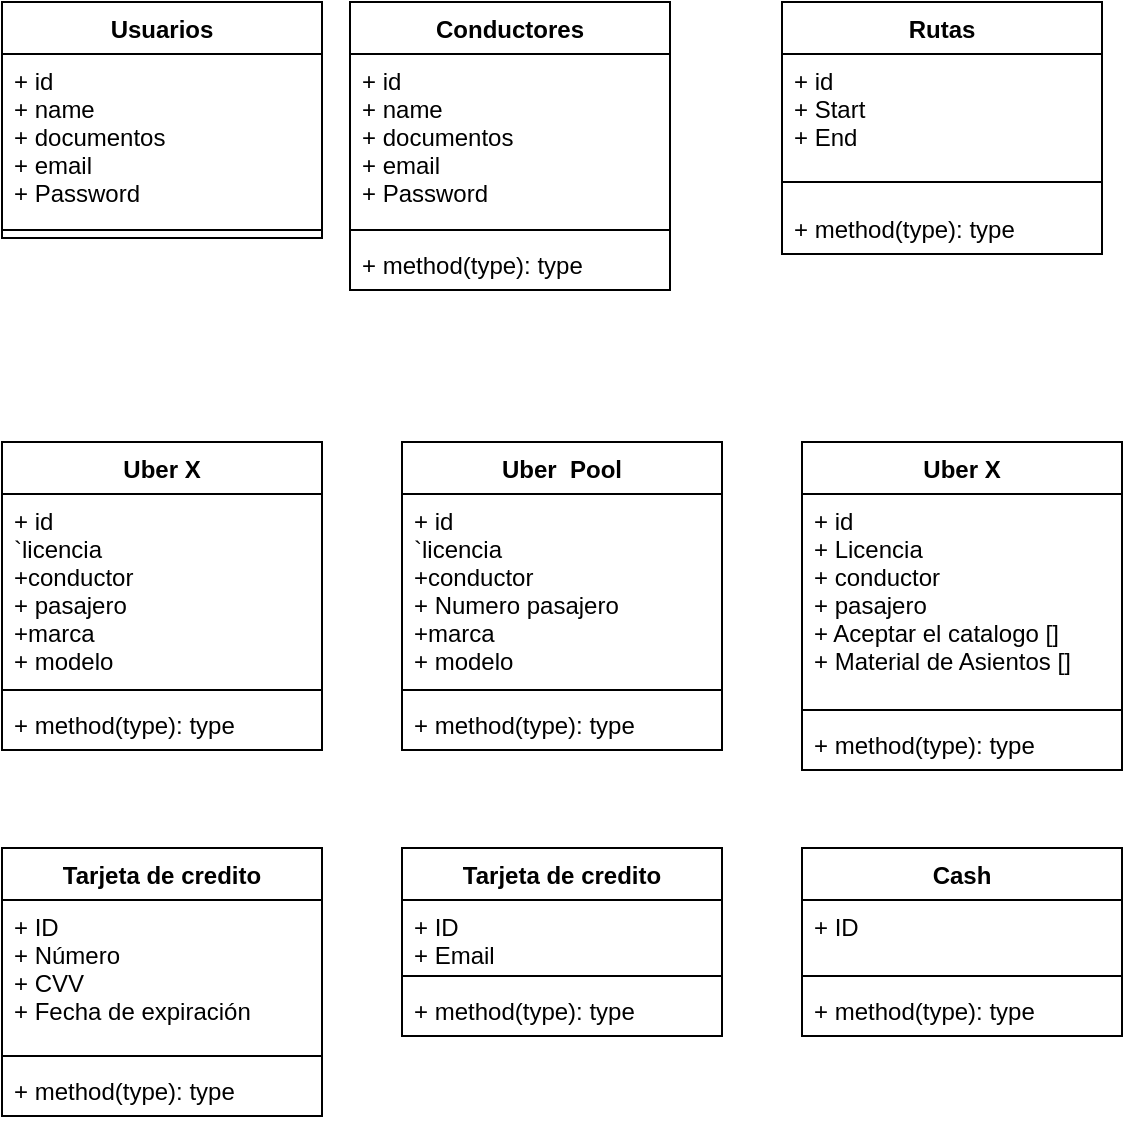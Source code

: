 <mxfile version="13.7.9" type="device" pages="3"><diagram id="dMVGpsJDNIeWkhaOZLGJ" name="Primer UML"><mxGraphModel dx="786" dy="518" grid="1" gridSize="10" guides="1" tooltips="1" connect="1" arrows="1" fold="1" page="1" pageScale="1" pageWidth="827" pageHeight="1169" math="0" shadow="0"><root><mxCell id="0"/><mxCell id="1" parent="0"/><mxCell id="v-lsMd0RPE8i-nZKaujK-1" value="Usuarios" style="swimlane;fontStyle=1;align=center;verticalAlign=top;childLayout=stackLayout;horizontal=1;startSize=26;horizontalStack=0;resizeParent=1;resizeParentMax=0;resizeLast=0;collapsible=1;marginBottom=0;" parent="1" vertex="1"><mxGeometry x="80" y="90" width="160" height="118" as="geometry"/></mxCell><mxCell id="v-lsMd0RPE8i-nZKaujK-2" value="+ id&#10;+ name&#10;+ documentos&#10;+ email&#10;+ Password" style="text;strokeColor=none;fillColor=none;align=left;verticalAlign=top;spacingLeft=4;spacingRight=4;overflow=hidden;rotatable=0;points=[[0,0.5],[1,0.5]];portConstraint=eastwest;" parent="v-lsMd0RPE8i-nZKaujK-1" vertex="1"><mxGeometry y="26" width="160" height="84" as="geometry"/></mxCell><mxCell id="v-lsMd0RPE8i-nZKaujK-3" value="" style="line;strokeWidth=1;fillColor=none;align=left;verticalAlign=middle;spacingTop=-1;spacingLeft=3;spacingRight=3;rotatable=0;labelPosition=right;points=[];portConstraint=eastwest;" parent="v-lsMd0RPE8i-nZKaujK-1" vertex="1"><mxGeometry y="110" width="160" height="8" as="geometry"/></mxCell><mxCell id="v-lsMd0RPE8i-nZKaujK-10" value="Rutas" style="swimlane;fontStyle=1;align=center;verticalAlign=top;childLayout=stackLayout;horizontal=1;startSize=26;horizontalStack=0;resizeParent=1;resizeParentMax=0;resizeLast=0;collapsible=1;marginBottom=0;" parent="1" vertex="1"><mxGeometry x="470" y="90" width="160" height="126" as="geometry"/></mxCell><mxCell id="v-lsMd0RPE8i-nZKaujK-11" value="+ id&#10;+ Start&#10;+ End" style="text;strokeColor=none;fillColor=none;align=left;verticalAlign=top;spacingLeft=4;spacingRight=4;overflow=hidden;rotatable=0;points=[[0,0.5],[1,0.5]];portConstraint=eastwest;" parent="v-lsMd0RPE8i-nZKaujK-10" vertex="1"><mxGeometry y="26" width="160" height="54" as="geometry"/></mxCell><mxCell id="v-lsMd0RPE8i-nZKaujK-12" value="" style="line;strokeWidth=1;fillColor=none;align=left;verticalAlign=middle;spacingTop=-1;spacingLeft=3;spacingRight=3;rotatable=0;labelPosition=right;points=[];portConstraint=eastwest;" parent="v-lsMd0RPE8i-nZKaujK-10" vertex="1"><mxGeometry y="80" width="160" height="20" as="geometry"/></mxCell><mxCell id="v-lsMd0RPE8i-nZKaujK-13" value="+ method(type): type" style="text;strokeColor=none;fillColor=none;align=left;verticalAlign=top;spacingLeft=4;spacingRight=4;overflow=hidden;rotatable=0;points=[[0,0.5],[1,0.5]];portConstraint=eastwest;" parent="v-lsMd0RPE8i-nZKaujK-10" vertex="1"><mxGeometry y="100" width="160" height="26" as="geometry"/></mxCell><mxCell id="v-lsMd0RPE8i-nZKaujK-30" value="Conductores" style="swimlane;fontStyle=1;align=center;verticalAlign=top;childLayout=stackLayout;horizontal=1;startSize=26;horizontalStack=0;resizeParent=1;resizeParentMax=0;resizeLast=0;collapsible=1;marginBottom=0;" parent="1" vertex="1"><mxGeometry x="254" y="90" width="160" height="144" as="geometry"/></mxCell><mxCell id="v-lsMd0RPE8i-nZKaujK-31" value="+ id&#10;+ name&#10;+ documentos&#10;+ email&#10;+ Password" style="text;strokeColor=none;fillColor=none;align=left;verticalAlign=top;spacingLeft=4;spacingRight=4;overflow=hidden;rotatable=0;points=[[0,0.5],[1,0.5]];portConstraint=eastwest;" parent="v-lsMd0RPE8i-nZKaujK-30" vertex="1"><mxGeometry y="26" width="160" height="84" as="geometry"/></mxCell><mxCell id="v-lsMd0RPE8i-nZKaujK-32" value="" style="line;strokeWidth=1;fillColor=none;align=left;verticalAlign=middle;spacingTop=-1;spacingLeft=3;spacingRight=3;rotatable=0;labelPosition=right;points=[];portConstraint=eastwest;" parent="v-lsMd0RPE8i-nZKaujK-30" vertex="1"><mxGeometry y="110" width="160" height="8" as="geometry"/></mxCell><mxCell id="v-lsMd0RPE8i-nZKaujK-33" value="+ method(type): type" style="text;strokeColor=none;fillColor=none;align=left;verticalAlign=top;spacingLeft=4;spacingRight=4;overflow=hidden;rotatable=0;points=[[0,0.5],[1,0.5]];portConstraint=eastwest;" parent="v-lsMd0RPE8i-nZKaujK-30" vertex="1"><mxGeometry y="118" width="160" height="26" as="geometry"/></mxCell><mxCell id="v-lsMd0RPE8i-nZKaujK-34" value="Uber  Pool" style="swimlane;fontStyle=1;align=center;verticalAlign=top;childLayout=stackLayout;horizontal=1;startSize=26;horizontalStack=0;resizeParent=1;resizeParentMax=0;resizeLast=0;collapsible=1;marginBottom=0;" parent="1" vertex="1"><mxGeometry x="280" y="310" width="160" height="154" as="geometry"/></mxCell><mxCell id="v-lsMd0RPE8i-nZKaujK-35" value="+ id&#10;`licencia&#10;+conductor&#10;+ Numero pasajero&#10;+marca&#10;+ modelo" style="text;strokeColor=none;fillColor=none;align=left;verticalAlign=top;spacingLeft=4;spacingRight=4;overflow=hidden;rotatable=0;points=[[0,0.5],[1,0.5]];portConstraint=eastwest;" parent="v-lsMd0RPE8i-nZKaujK-34" vertex="1"><mxGeometry y="26" width="160" height="94" as="geometry"/></mxCell><mxCell id="v-lsMd0RPE8i-nZKaujK-36" value="" style="line;strokeWidth=1;fillColor=none;align=left;verticalAlign=middle;spacingTop=-1;spacingLeft=3;spacingRight=3;rotatable=0;labelPosition=right;points=[];portConstraint=eastwest;" parent="v-lsMd0RPE8i-nZKaujK-34" vertex="1"><mxGeometry y="120" width="160" height="8" as="geometry"/></mxCell><mxCell id="v-lsMd0RPE8i-nZKaujK-37" value="+ method(type): type" style="text;strokeColor=none;fillColor=none;align=left;verticalAlign=top;spacingLeft=4;spacingRight=4;overflow=hidden;rotatable=0;points=[[0,0.5],[1,0.5]];portConstraint=eastwest;" parent="v-lsMd0RPE8i-nZKaujK-34" vertex="1"><mxGeometry y="128" width="160" height="26" as="geometry"/></mxCell><mxCell id="v-lsMd0RPE8i-nZKaujK-14" value="Uber X" style="swimlane;fontStyle=1;align=center;verticalAlign=top;childLayout=stackLayout;horizontal=1;startSize=26;horizontalStack=0;resizeParent=1;resizeParentMax=0;resizeLast=0;collapsible=1;marginBottom=0;" parent="1" vertex="1"><mxGeometry x="80" y="310" width="160" height="154" as="geometry"/></mxCell><mxCell id="v-lsMd0RPE8i-nZKaujK-15" value="+ id&#10;`licencia&#10;+conductor&#10;+ pasajero&#10;+marca&#10;+ modelo" style="text;strokeColor=none;fillColor=none;align=left;verticalAlign=top;spacingLeft=4;spacingRight=4;overflow=hidden;rotatable=0;points=[[0,0.5],[1,0.5]];portConstraint=eastwest;" parent="v-lsMd0RPE8i-nZKaujK-14" vertex="1"><mxGeometry y="26" width="160" height="94" as="geometry"/></mxCell><mxCell id="v-lsMd0RPE8i-nZKaujK-16" value="" style="line;strokeWidth=1;fillColor=none;align=left;verticalAlign=middle;spacingTop=-1;spacingLeft=3;spacingRight=3;rotatable=0;labelPosition=right;points=[];portConstraint=eastwest;" parent="v-lsMd0RPE8i-nZKaujK-14" vertex="1"><mxGeometry y="120" width="160" height="8" as="geometry"/></mxCell><mxCell id="v-lsMd0RPE8i-nZKaujK-17" value="+ method(type): type" style="text;strokeColor=none;fillColor=none;align=left;verticalAlign=top;spacingLeft=4;spacingRight=4;overflow=hidden;rotatable=0;points=[[0,0.5],[1,0.5]];portConstraint=eastwest;" parent="v-lsMd0RPE8i-nZKaujK-14" vertex="1"><mxGeometry y="128" width="160" height="26" as="geometry"/></mxCell><mxCell id="v-lsMd0RPE8i-nZKaujK-38" value="Uber X" style="swimlane;fontStyle=1;align=center;verticalAlign=top;childLayout=stackLayout;horizontal=1;startSize=26;horizontalStack=0;resizeParent=1;resizeParentMax=0;resizeLast=0;collapsible=1;marginBottom=0;" parent="1" vertex="1"><mxGeometry x="480" y="310" width="160" height="164" as="geometry"/></mxCell><mxCell id="v-lsMd0RPE8i-nZKaujK-39" value="+ id&#10;+ Licencia&#10;+ conductor&#10;+ pasajero&#10;+ Aceptar el catalogo []&#10;+ Material de Asientos []" style="text;strokeColor=none;fillColor=none;align=left;verticalAlign=top;spacingLeft=4;spacingRight=4;overflow=hidden;rotatable=0;points=[[0,0.5],[1,0.5]];portConstraint=eastwest;" parent="v-lsMd0RPE8i-nZKaujK-38" vertex="1"><mxGeometry y="26" width="160" height="104" as="geometry"/></mxCell><mxCell id="v-lsMd0RPE8i-nZKaujK-40" value="" style="line;strokeWidth=1;fillColor=none;align=left;verticalAlign=middle;spacingTop=-1;spacingLeft=3;spacingRight=3;rotatable=0;labelPosition=right;points=[];portConstraint=eastwest;" parent="v-lsMd0RPE8i-nZKaujK-38" vertex="1"><mxGeometry y="130" width="160" height="8" as="geometry"/></mxCell><mxCell id="v-lsMd0RPE8i-nZKaujK-41" value="+ method(type): type" style="text;strokeColor=none;fillColor=none;align=left;verticalAlign=top;spacingLeft=4;spacingRight=4;overflow=hidden;rotatable=0;points=[[0,0.5],[1,0.5]];portConstraint=eastwest;" parent="v-lsMd0RPE8i-nZKaujK-38" vertex="1"><mxGeometry y="138" width="160" height="26" as="geometry"/></mxCell><mxCell id="v-lsMd0RPE8i-nZKaujK-42" value="Tarjeta de credito" style="swimlane;fontStyle=1;align=center;verticalAlign=top;childLayout=stackLayout;horizontal=1;startSize=26;horizontalStack=0;resizeParent=1;resizeParentMax=0;resizeLast=0;collapsible=1;marginBottom=0;" parent="1" vertex="1"><mxGeometry x="80" y="513" width="160" height="134" as="geometry"/></mxCell><mxCell id="v-lsMd0RPE8i-nZKaujK-43" value="+ ID&#10;+ Número&#10;+ CVV&#10;+ Fecha de expiración" style="text;strokeColor=none;fillColor=none;align=left;verticalAlign=top;spacingLeft=4;spacingRight=4;overflow=hidden;rotatable=0;points=[[0,0.5],[1,0.5]];portConstraint=eastwest;" parent="v-lsMd0RPE8i-nZKaujK-42" vertex="1"><mxGeometry y="26" width="160" height="74" as="geometry"/></mxCell><mxCell id="v-lsMd0RPE8i-nZKaujK-44" value="" style="line;strokeWidth=1;fillColor=none;align=left;verticalAlign=middle;spacingTop=-1;spacingLeft=3;spacingRight=3;rotatable=0;labelPosition=right;points=[];portConstraint=eastwest;" parent="v-lsMd0RPE8i-nZKaujK-42" vertex="1"><mxGeometry y="100" width="160" height="8" as="geometry"/></mxCell><mxCell id="v-lsMd0RPE8i-nZKaujK-45" value="+ method(type): type" style="text;strokeColor=none;fillColor=none;align=left;verticalAlign=top;spacingLeft=4;spacingRight=4;overflow=hidden;rotatable=0;points=[[0,0.5],[1,0.5]];portConstraint=eastwest;" parent="v-lsMd0RPE8i-nZKaujK-42" vertex="1"><mxGeometry y="108" width="160" height="26" as="geometry"/></mxCell><mxCell id="v-lsMd0RPE8i-nZKaujK-46" value="Tarjeta de credito" style="swimlane;fontStyle=1;align=center;verticalAlign=top;childLayout=stackLayout;horizontal=1;startSize=26;horizontalStack=0;resizeParent=1;resizeParentMax=0;resizeLast=0;collapsible=1;marginBottom=0;" parent="1" vertex="1"><mxGeometry x="280" y="513" width="160" height="94" as="geometry"/></mxCell><mxCell id="v-lsMd0RPE8i-nZKaujK-47" value="+ ID&#10;+ Email" style="text;strokeColor=none;fillColor=none;align=left;verticalAlign=top;spacingLeft=4;spacingRight=4;overflow=hidden;rotatable=0;points=[[0,0.5],[1,0.5]];portConstraint=eastwest;" parent="v-lsMd0RPE8i-nZKaujK-46" vertex="1"><mxGeometry y="26" width="160" height="34" as="geometry"/></mxCell><mxCell id="v-lsMd0RPE8i-nZKaujK-48" value="" style="line;strokeWidth=1;fillColor=none;align=left;verticalAlign=middle;spacingTop=-1;spacingLeft=3;spacingRight=3;rotatable=0;labelPosition=right;points=[];portConstraint=eastwest;" parent="v-lsMd0RPE8i-nZKaujK-46" vertex="1"><mxGeometry y="60" width="160" height="8" as="geometry"/></mxCell><mxCell id="v-lsMd0RPE8i-nZKaujK-49" value="+ method(type): type" style="text;strokeColor=none;fillColor=none;align=left;verticalAlign=top;spacingLeft=4;spacingRight=4;overflow=hidden;rotatable=0;points=[[0,0.5],[1,0.5]];portConstraint=eastwest;" parent="v-lsMd0RPE8i-nZKaujK-46" vertex="1"><mxGeometry y="68" width="160" height="26" as="geometry"/></mxCell><mxCell id="v-lsMd0RPE8i-nZKaujK-50" value="Cash" style="swimlane;fontStyle=1;align=center;verticalAlign=top;childLayout=stackLayout;horizontal=1;startSize=26;horizontalStack=0;resizeParent=1;resizeParentMax=0;resizeLast=0;collapsible=1;marginBottom=0;" parent="1" vertex="1"><mxGeometry x="480" y="513" width="160" height="94" as="geometry"/></mxCell><mxCell id="v-lsMd0RPE8i-nZKaujK-51" value="+ ID" style="text;strokeColor=none;fillColor=none;align=left;verticalAlign=top;spacingLeft=4;spacingRight=4;overflow=hidden;rotatable=0;points=[[0,0.5],[1,0.5]];portConstraint=eastwest;" parent="v-lsMd0RPE8i-nZKaujK-50" vertex="1"><mxGeometry y="26" width="160" height="34" as="geometry"/></mxCell><mxCell id="v-lsMd0RPE8i-nZKaujK-52" value="" style="line;strokeWidth=1;fillColor=none;align=left;verticalAlign=middle;spacingTop=-1;spacingLeft=3;spacingRight=3;rotatable=0;labelPosition=right;points=[];portConstraint=eastwest;" parent="v-lsMd0RPE8i-nZKaujK-50" vertex="1"><mxGeometry y="60" width="160" height="8" as="geometry"/></mxCell><mxCell id="v-lsMd0RPE8i-nZKaujK-53" value="+ method(type): type" style="text;strokeColor=none;fillColor=none;align=left;verticalAlign=top;spacingLeft=4;spacingRight=4;overflow=hidden;rotatable=0;points=[[0,0.5],[1,0.5]];portConstraint=eastwest;" parent="v-lsMd0RPE8i-nZKaujK-50" vertex="1"><mxGeometry y="68" width="160" height="26" as="geometry"/></mxCell></root></mxGraphModel></diagram><diagram id="KYW3DkL1RS6ifP4rx3UP" name="Herencia"><mxGraphModel dx="1123" dy="740" grid="1" gridSize="10" guides="1" tooltips="1" connect="1" arrows="1" fold="1" page="1" pageScale="1" pageWidth="827" pageHeight="1169" math="0" shadow="0"><root><mxCell id="5crVM3BBlSiq2QyE59ri-0"/><mxCell id="5crVM3BBlSiq2QyE59ri-1" parent="5crVM3BBlSiq2QyE59ri-0"/><mxCell id="e_mZtjqzTu5tezsPSL5A-7" style="edgeStyle=orthogonalEdgeStyle;rounded=0;orthogonalLoop=1;jettySize=auto;html=1;entryX=0.5;entryY=1;entryDx=0;entryDy=0;fontColor=#A680B8;exitX=0.5;exitY=0;exitDx=0;exitDy=0;" parent="5crVM3BBlSiq2QyE59ri-1" source="e_mZtjqzTu5tezsPSL5A-0" target="-sI6tdXowZv5n6bPmn97-0" edge="1"><mxGeometry relative="1" as="geometry"/></mxCell><mxCell id="e_mZtjqzTu5tezsPSL5A-8" style="edgeStyle=orthogonalEdgeStyle;rounded=0;orthogonalLoop=1;jettySize=auto;html=1;fontColor=#A680B8;exitX=0.5;exitY=0;exitDx=0;exitDy=0;entryX=0.5;entryY=1;entryDx=0;entryDy=0;" parent="5crVM3BBlSiq2QyE59ri-1" source="e_mZtjqzTu5tezsPSL5A-3" edge="1" target="-sI6tdXowZv5n6bPmn97-0"><mxGeometry relative="1" as="geometry"><mxPoint x="200" y="150" as="targetPoint"/></mxGeometry></mxCell><mxCell id="-sI6tdXowZv5n6bPmn97-0" value="Account" style="swimlane;fontStyle=1;align=center;verticalAlign=top;childLayout=stackLayout;horizontal=1;startSize=26;horizontalStack=0;resizeParent=1;resizeParentMax=0;resizeLast=0;collapsible=1;marginBottom=0;" parent="5crVM3BBlSiq2QyE59ri-1" vertex="1"><mxGeometry x="290" y="20" width="160" height="118" as="geometry"/></mxCell><mxCell id="-sI6tdXowZv5n6bPmn97-1" value="+ id&#10;+ name&#10;+ documentos&#10;+ email&#10;+ Password" style="text;strokeColor=none;fillColor=none;align=left;verticalAlign=top;spacingLeft=4;spacingRight=4;overflow=hidden;rotatable=0;points=[[0,0.5],[1,0.5]];portConstraint=eastwest;" parent="-sI6tdXowZv5n6bPmn97-0" vertex="1"><mxGeometry y="26" width="160" height="84" as="geometry"/></mxCell><mxCell id="-sI6tdXowZv5n6bPmn97-2" value="" style="line;strokeWidth=1;fillColor=none;align=left;verticalAlign=middle;spacingTop=-1;spacingLeft=3;spacingRight=3;rotatable=0;labelPosition=right;points=[];portConstraint=eastwest;" parent="-sI6tdXowZv5n6bPmn97-0" vertex="1"><mxGeometry y="110" width="160" height="8" as="geometry"/></mxCell><mxCell id="e_mZtjqzTu5tezsPSL5A-3" value="Conductores" style="swimlane;fontStyle=1;align=center;verticalAlign=top;childLayout=stackLayout;horizontal=1;startSize=26;horizontalStack=0;resizeParent=1;resizeParentMax=0;resizeLast=0;collapsible=1;marginBottom=0;" parent="5crVM3BBlSiq2QyE59ri-1" vertex="1"><mxGeometry x="40" y="210" width="160" height="118" as="geometry"/></mxCell><mxCell id="e_mZtjqzTu5tezsPSL5A-4" value="+ id&#10;+ name&#10;+ documentos&#10;+ email&#10;+ Password" style="text;strokeColor=none;fillColor=none;align=left;verticalAlign=top;spacingLeft=4;spacingRight=4;overflow=hidden;rotatable=0;points=[[0,0.5],[1,0.5]];portConstraint=eastwest;" parent="e_mZtjqzTu5tezsPSL5A-3" vertex="1"><mxGeometry y="26" width="160" height="84" as="geometry"/></mxCell><mxCell id="e_mZtjqzTu5tezsPSL5A-5" value="" style="line;strokeWidth=1;fillColor=none;align=left;verticalAlign=middle;spacingTop=-1;spacingLeft=3;spacingRight=3;rotatable=0;labelPosition=right;points=[];portConstraint=eastwest;" parent="e_mZtjqzTu5tezsPSL5A-3" vertex="1"><mxGeometry y="110" width="160" height="8" as="geometry"/></mxCell><mxCell id="e_mZtjqzTu5tezsPSL5A-0" value="Usuarios" style="swimlane;fontStyle=1;align=center;verticalAlign=top;childLayout=stackLayout;horizontal=1;startSize=26;horizontalStack=0;resizeParent=1;resizeParentMax=0;resizeLast=0;collapsible=1;marginBottom=0;" parent="5crVM3BBlSiq2QyE59ri-1" vertex="1"><mxGeometry x="500" y="210" width="160" height="118" as="geometry"/></mxCell><mxCell id="e_mZtjqzTu5tezsPSL5A-1" value="+ id&#10;+ name&#10;+ documentos&#10;+ email&#10;+ Password" style="text;strokeColor=none;fillColor=none;align=left;verticalAlign=top;spacingLeft=4;spacingRight=4;overflow=hidden;rotatable=0;points=[[0,0.5],[1,0.5]];portConstraint=eastwest;fontColor=#A680B8;" parent="e_mZtjqzTu5tezsPSL5A-0" vertex="1"><mxGeometry y="26" width="160" height="84" as="geometry"/></mxCell><mxCell id="e_mZtjqzTu5tezsPSL5A-2" value="" style="line;strokeWidth=1;fillColor=none;align=left;verticalAlign=middle;spacingTop=-1;spacingLeft=3;spacingRight=3;rotatable=0;labelPosition=right;points=[];portConstraint=eastwest;" parent="e_mZtjqzTu5tezsPSL5A-0" vertex="1"><mxGeometry y="110" width="160" height="8" as="geometry"/></mxCell><mxCell id="itBGvH9eWImfkNqOyuKy-1" value="Carros" style="swimlane;fontStyle=1;align=center;verticalAlign=top;childLayout=stackLayout;horizontal=1;startSize=26;horizontalStack=0;resizeParent=1;resizeParentMax=0;resizeLast=0;collapsible=1;marginBottom=0;" vertex="1" parent="5crVM3BBlSiq2QyE59ri-1"><mxGeometry x="110" y="460" width="160" height="118" as="geometry"/></mxCell><mxCell id="itBGvH9eWImfkNqOyuKy-2" value="+ id&#10;+ name&#10;+ documentos&#10;+ email&#10;+ Password" style="text;strokeColor=none;fillColor=none;align=left;verticalAlign=top;spacingLeft=4;spacingRight=4;overflow=hidden;rotatable=0;points=[[0,0.5],[1,0.5]];portConstraint=eastwest;" vertex="1" parent="itBGvH9eWImfkNqOyuKy-1"><mxGeometry y="26" width="160" height="84" as="geometry"/></mxCell><mxCell id="itBGvH9eWImfkNqOyuKy-3" value="" style="line;strokeWidth=1;fillColor=none;align=left;verticalAlign=middle;spacingTop=-1;spacingLeft=3;spacingRight=3;rotatable=0;labelPosition=right;points=[];portConstraint=eastwest;" vertex="1" parent="itBGvH9eWImfkNqOyuKy-1"><mxGeometry y="110" width="160" height="8" as="geometry"/></mxCell></root></mxGraphModel></diagram><diagram id="WieITWYhfVQ1dd3wbURL" name="Página-3"><mxGraphModel dx="1950" dy="740" grid="1" gridSize="10" guides="1" tooltips="1" connect="1" arrows="1" fold="1" page="1" pageScale="1" pageWidth="827" pageHeight="1169" math="0" shadow="0"><root><mxCell id="toleOlst_daSTdIvryOP-0"/><mxCell id="toleOlst_daSTdIvryOP-1" parent="toleOlst_daSTdIvryOP-0"/><mxCell id="toleOlst_daSTdIvryOP-2" value="Cuenta" style="rounded=0;whiteSpace=wrap;html=1;" vertex="1" parent="toleOlst_daSTdIvryOP-1"><mxGeometry x="430" y="10" width="120" height="60" as="geometry"/></mxCell><mxCell id="toleOlst_daSTdIvryOP-26" style="edgeStyle=orthogonalEdgeStyle;shape=flexArrow;rounded=0;orthogonalLoop=1;jettySize=auto;html=1;endArrow=diamondThin;endFill=1;" edge="1" parent="toleOlst_daSTdIvryOP-1" source="toleOlst_daSTdIvryOP-3"><mxGeometry relative="1" as="geometry"><mxPoint x="490" y="70" as="targetPoint"/></mxGeometry></mxCell><mxCell id="toleOlst_daSTdIvryOP-3" value="Conductores" style="rounded=0;whiteSpace=wrap;html=1;" vertex="1" parent="toleOlst_daSTdIvryOP-1"><mxGeometry x="130" y="120" width="120" height="60" as="geometry"/></mxCell><mxCell id="toleOlst_daSTdIvryOP-11" style="edgeStyle=orthogonalEdgeStyle;rounded=0;orthogonalLoop=1;jettySize=auto;html=1;entryX=0;entryY=0.5;entryDx=0;entryDy=0;strokeColor=none;endArrow=diamondThin;endFill=1;" edge="1" parent="toleOlst_daSTdIvryOP-1" source="toleOlst_daSTdIvryOP-4" target="toleOlst_daSTdIvryOP-10"><mxGeometry relative="1" as="geometry"/></mxCell><mxCell id="toleOlst_daSTdIvryOP-4" value="Tipos de vehiculos" style="rounded=0;whiteSpace=wrap;html=1;" vertex="1" parent="toleOlst_daSTdIvryOP-1"><mxGeometry x="-10" y="290" width="120" height="60" as="geometry"/></mxCell><mxCell id="toleOlst_daSTdIvryOP-5" value="Uber X" style="rounded=0;whiteSpace=wrap;html=1;" vertex="1" parent="toleOlst_daSTdIvryOP-1"><mxGeometry x="-217" y="420" width="120" height="60" as="geometry"/></mxCell><mxCell id="toleOlst_daSTdIvryOP-6" value="Uber Pool" style="rounded=0;whiteSpace=wrap;html=1;" vertex="1" parent="toleOlst_daSTdIvryOP-1"><mxGeometry x="-77" y="420" width="120" height="60" as="geometry"/></mxCell><mxCell id="toleOlst_daSTdIvryOP-7" value="Uber Black" style="rounded=0;whiteSpace=wrap;html=1;" vertex="1" parent="toleOlst_daSTdIvryOP-1"><mxGeometry x="63" y="420" width="120" height="60" as="geometry"/></mxCell><mxCell id="toleOlst_daSTdIvryOP-8" value="Uber Van" style="rounded=0;whiteSpace=wrap;html=1;" vertex="1" parent="toleOlst_daSTdIvryOP-1"><mxGeometry x="197" y="420" width="120" height="60" as="geometry"/></mxCell><mxCell id="toleOlst_daSTdIvryOP-25" style="edgeStyle=orthogonalEdgeStyle;shape=flexArrow;rounded=0;orthogonalLoop=1;jettySize=auto;html=1;endArrow=diamondThin;endFill=1;" edge="1" parent="toleOlst_daSTdIvryOP-1" source="toleOlst_daSTdIvryOP-9" target="toleOlst_daSTdIvryOP-2"><mxGeometry relative="1" as="geometry"><mxPoint x="560" y="40" as="targetPoint"/></mxGeometry></mxCell><mxCell id="toleOlst_daSTdIvryOP-9" value="Usuarios" style="rounded=0;whiteSpace=wrap;html=1;" vertex="1" parent="toleOlst_daSTdIvryOP-1"><mxGeometry x="630" y="120" width="120" height="60" as="geometry"/></mxCell><mxCell id="toleOlst_daSTdIvryOP-10" value="Viajes" style="rounded=0;whiteSpace=wrap;html=1;" vertex="1" parent="toleOlst_daSTdIvryOP-1"><mxGeometry x="630" y="290" width="120" height="60" as="geometry"/></mxCell><mxCell id="toleOlst_daSTdIvryOP-12" value="Pagos" style="rounded=0;whiteSpace=wrap;html=1;" vertex="1" parent="toleOlst_daSTdIvryOP-1"><mxGeometry x="930" y="290" width="120" height="60" as="geometry"/></mxCell><mxCell id="toleOlst_daSTdIvryOP-13" value="Rutas" style="rounded=0;whiteSpace=wrap;html=1;" vertex="1" parent="toleOlst_daSTdIvryOP-1"><mxGeometry x="630" y="400" width="120" height="60" as="geometry"/></mxCell><mxCell id="toleOlst_daSTdIvryOP-23" style="edgeStyle=orthogonalEdgeStyle;shape=flexArrow;rounded=0;orthogonalLoop=1;jettySize=auto;html=1;exitX=0.5;exitY=0;exitDx=0;exitDy=0;entryX=1;entryY=0.5;entryDx=0;entryDy=0;endArrow=diamondThin;endFill=1;" edge="1" parent="toleOlst_daSTdIvryOP-1" source="toleOlst_daSTdIvryOP-14" target="toleOlst_daSTdIvryOP-12"><mxGeometry relative="1" as="geometry"/></mxCell><mxCell id="toleOlst_daSTdIvryOP-14" value="Cash" style="rounded=0;whiteSpace=wrap;html=1;" vertex="1" parent="toleOlst_daSTdIvryOP-1"><mxGeometry x="1110" y="400" width="120" height="60" as="geometry"/></mxCell><mxCell id="toleOlst_daSTdIvryOP-22" style="edgeStyle=orthogonalEdgeStyle;shape=flexArrow;rounded=0;orthogonalLoop=1;jettySize=auto;html=1;entryX=0.5;entryY=1;entryDx=0;entryDy=0;endArrow=diamondThin;endFill=1;" edge="1" parent="toleOlst_daSTdIvryOP-1" source="toleOlst_daSTdIvryOP-15" target="toleOlst_daSTdIvryOP-12"><mxGeometry relative="1" as="geometry"/></mxCell><mxCell id="toleOlst_daSTdIvryOP-15" value="Paypal" style="rounded=0;whiteSpace=wrap;html=1;" vertex="1" parent="toleOlst_daSTdIvryOP-1"><mxGeometry x="970" y="400" width="120" height="60" as="geometry"/></mxCell><mxCell id="toleOlst_daSTdIvryOP-24" style="edgeStyle=orthogonalEdgeStyle;shape=flexArrow;rounded=0;orthogonalLoop=1;jettySize=auto;html=1;entryX=0.5;entryY=1;entryDx=0;entryDy=0;endArrow=diamondThin;endFill=1;" edge="1" parent="toleOlst_daSTdIvryOP-1" source="toleOlst_daSTdIvryOP-16" target="toleOlst_daSTdIvryOP-12"><mxGeometry relative="1" as="geometry"/></mxCell><mxCell id="toleOlst_daSTdIvryOP-16" value="Tarjeta" style="rounded=0;whiteSpace=wrap;html=1;" vertex="1" parent="toleOlst_daSTdIvryOP-1"><mxGeometry x="830" y="400" width="120" height="60" as="geometry"/></mxCell><mxCell id="toleOlst_daSTdIvryOP-17" value="1" style="endArrow=open;html=1;endSize=12;startArrow=diamondThin;startSize=14;startFill=1;edgeStyle=orthogonalEdgeStyle;align=left;verticalAlign=bottom;entryX=0;entryY=0.5;entryDx=0;entryDy=0;" edge="1" parent="toleOlst_daSTdIvryOP-1" source="toleOlst_daSTdIvryOP-10" target="toleOlst_daSTdIvryOP-12"><mxGeometry x="-1" y="3" relative="1" as="geometry"><mxPoint x="530" y="350" as="sourcePoint"/><mxPoint x="690" y="350" as="targetPoint"/></mxGeometry></mxCell><mxCell id="toleOlst_daSTdIvryOP-20" value="1" style="endArrow=open;html=1;endSize=12;startArrow=diamondThin;startSize=14;startFill=1;edgeStyle=orthogonalEdgeStyle;align=left;verticalAlign=bottom;entryX=1;entryY=0.5;entryDx=0;entryDy=0;exitX=0;exitY=0.5;exitDx=0;exitDy=0;" edge="1" parent="toleOlst_daSTdIvryOP-1" source="toleOlst_daSTdIvryOP-10" target="toleOlst_daSTdIvryOP-4"><mxGeometry x="-1" y="3" relative="1" as="geometry"><mxPoint x="760" y="330" as="sourcePoint"/><mxPoint x="940" y="330" as="targetPoint"/></mxGeometry></mxCell><mxCell id="toleOlst_daSTdIvryOP-21" value="1" style="endArrow=open;html=1;endSize=12;startArrow=diamondThin;startSize=14;startFill=1;edgeStyle=orthogonalEdgeStyle;align=left;verticalAlign=bottom;" edge="1" parent="toleOlst_daSTdIvryOP-1" target="toleOlst_daSTdIvryOP-13"><mxGeometry x="-1" y="3" relative="1" as="geometry"><mxPoint x="690" y="360" as="sourcePoint"/><mxPoint x="950" y="340" as="targetPoint"/></mxGeometry></mxCell></root></mxGraphModel></diagram></mxfile>